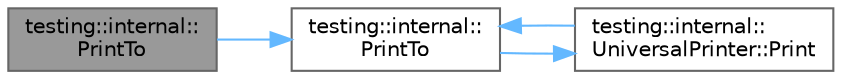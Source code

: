digraph "testing::internal::PrintTo"
{
 // LATEX_PDF_SIZE
  bgcolor="transparent";
  edge [fontname=Helvetica,fontsize=10,labelfontname=Helvetica,labelfontsize=10];
  node [fontname=Helvetica,fontsize=10,shape=box,height=0.2,width=0.4];
  rankdir="LR";
  Node1 [id="Node000001",label="testing::internal::\lPrintTo",height=0.2,width=0.4,color="gray40", fillcolor="grey60", style="filled", fontcolor="black",tooltip=" "];
  Node1 -> Node2 [id="edge1_Node000001_Node000002",color="steelblue1",style="solid",tooltip=" "];
  Node2 [id="Node000002",label="testing::internal::\lPrintTo",height=0.2,width=0.4,color="grey40", fillcolor="white", style="filled",URL="$namespacetesting_1_1internal.html#a8fd10cc30084c36a89c74868c8bd53f8",tooltip=" "];
  Node2 -> Node3 [id="edge2_Node000002_Node000003",color="steelblue1",style="solid",tooltip=" "];
  Node3 [id="Node000003",label="testing::internal::\lUniversalPrinter::Print",height=0.2,width=0.4,color="grey40", fillcolor="white", style="filled",URL="$classtesting_1_1internal_1_1_universal_printer.html#aecec021e1abbaa260b701e24e3fe33eb",tooltip=" "];
  Node3 -> Node2 [id="edge3_Node000003_Node000002",color="steelblue1",style="solid",tooltip=" "];
}
